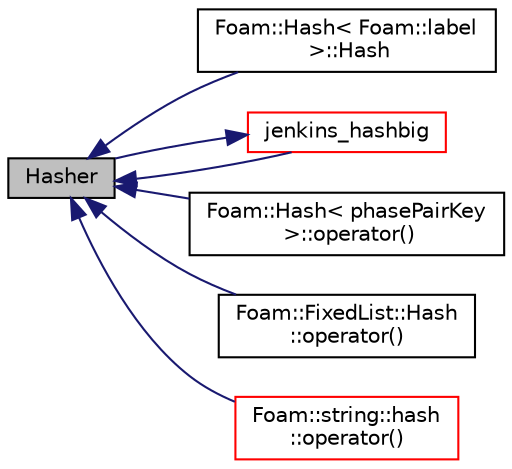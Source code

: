 digraph "Hasher"
{
  bgcolor="transparent";
  edge [fontname="Helvetica",fontsize="10",labelfontname="Helvetica",labelfontsize="10"];
  node [fontname="Helvetica",fontsize="10",shape=record];
  rankdir="LR";
  Node1 [label="Hasher",height=0.2,width=0.4,color="black", fillcolor="grey75", style="filled", fontcolor="black"];
  Node1 -> Node2 [dir="back",color="midnightblue",fontsize="10",style="solid",fontname="Helvetica"];
  Node2 [label="Foam::Hash\< Foam::label\l \>::Hash",height=0.2,width=0.4,color="black",URL="$a00988.html#a7d97a81e3e1f24c0b1785ac1c1d193e8"];
  Node1 -> Node3 [dir="back",color="midnightblue",fontsize="10",style="solid",fontname="Helvetica"];
  Node3 [label="jenkins_hashbig",height=0.2,width=0.4,color="red",URL="$a08994.html#adafcb23666add1fdf42a20c4ccd1eeb5"];
  Node3 -> Node1 [dir="back",color="midnightblue",fontsize="10",style="solid",fontname="Helvetica"];
  Node1 -> Node4 [dir="back",color="midnightblue",fontsize="10",style="solid",fontname="Helvetica"];
  Node4 [label="Foam::Hash\< phasePairKey\l \>::operator()",height=0.2,width=0.4,color="black",URL="$a00984.html#a3e144e715c13ca0b90f0427facff04c9"];
  Node1 -> Node5 [dir="back",color="midnightblue",fontsize="10",style="solid",fontname="Helvetica"];
  Node5 [label="Foam::FixedList::Hash\l::operator()",height=0.2,width=0.4,color="black",URL="$a00979.html#a42a7cde4939be6cf73c87d33c5b6f03b"];
  Node1 -> Node6 [dir="back",color="midnightblue",fontsize="10",style="solid",fontname="Helvetica"];
  Node6 [label="Foam::string::hash\l::operator()",height=0.2,width=0.4,color="red",URL="$a00985.html#a8b01354d28ef8d22dce49e0a3ff3b976"];
}

